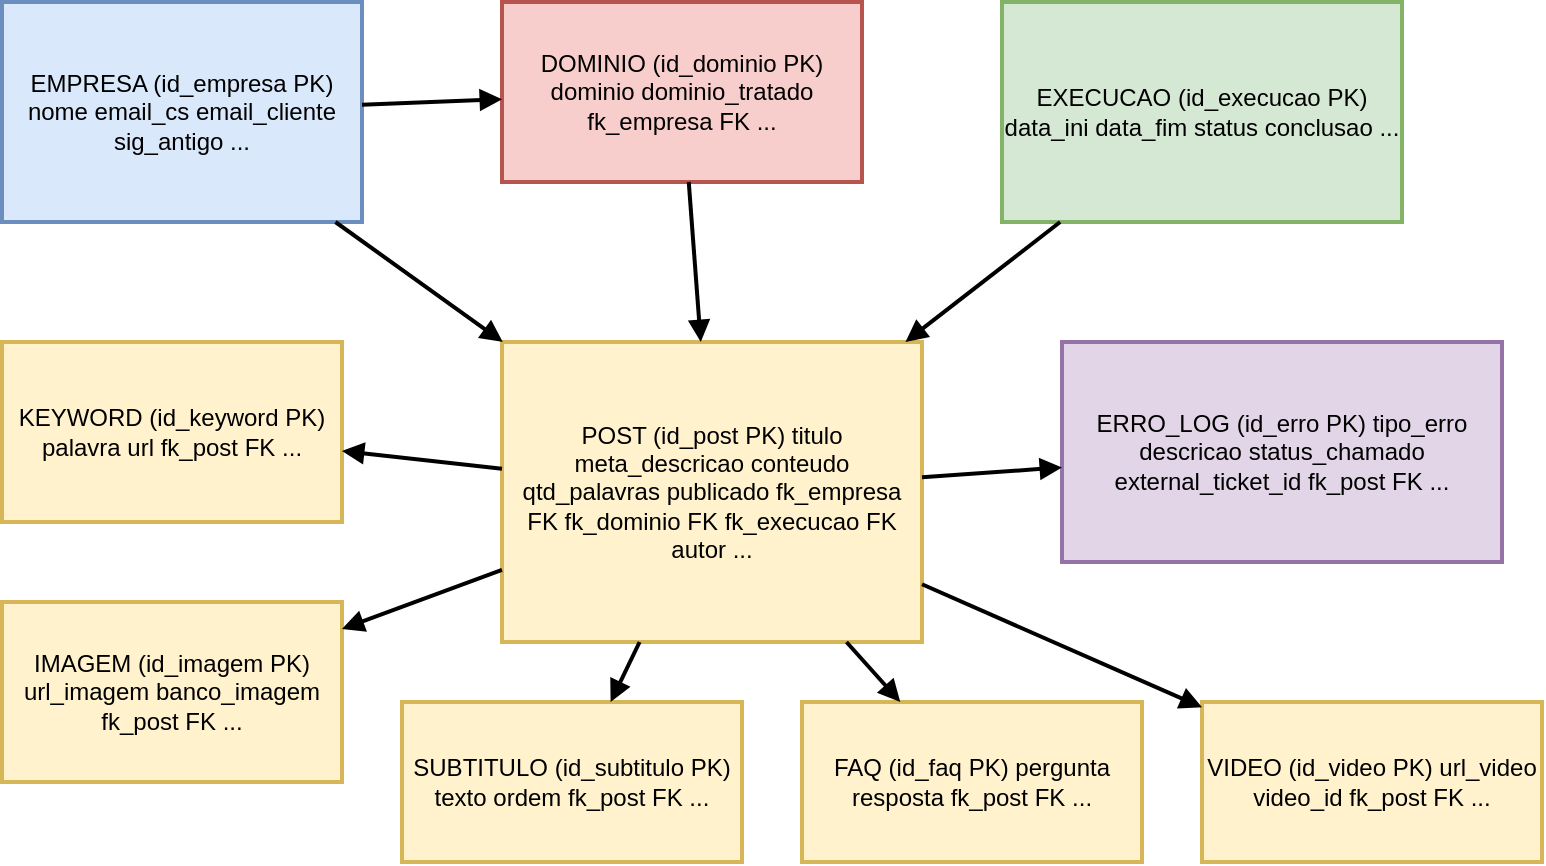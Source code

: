 <mxGraphModel dx="1200" dy="800" grid="1" gridSize="10" guides="1" tooltips="1" connect="1"
 arrows="1" fold="1" page="1" pageScale="1" pageWidth="827" pageHeight="1169" background="#ffffff"
 math="0" shadow="0">
  <root>
    <mxCell id="0"/>
    <mxCell id="1" parent="0"/>

    <!-- ENTIDADE: EMPRESA -->
    <mxCell id="empresa" value="EMPRESA
(id_empresa PK)
nome
email_cs
email_cliente
sig_antigo
..." style="shape=rectangle;whiteSpace=wrap;rounded=0;fillColor=#dae8fc;strokeColor=#6c8ebf;strokeWidth=2;fontSize=12;" vertex="1" parent="1">
      <mxGeometry x="50" y="50" width="180" height="110" as="geometry"/>
    </mxCell>

    <!-- ENTIDADE: DOMINIO -->
    <mxCell id="dominio" value="DOMINIO
(id_dominio PK)
dominio
dominio_tratado
fk_empresa FK
..." style="shape=rectangle;whiteSpace=wrap;rounded=0;fillColor=#f8cecc;strokeColor=#b85450;strokeWidth=2;fontSize=12;" vertex="1" parent="1">
      <mxGeometry x="300" y="50" width="180" height="90" as="geometry"/>
    </mxCell>

    <!-- ENTIDADE: EXECUCAO -->
    <mxCell id="execucao" value="EXECUCAO
(id_execucao PK)
data_ini
data_fim
status
conclusao
..." style="shape=rectangle;whiteSpace=wrap;rounded=0;fillColor=#d5e8d4;strokeColor=#82b366;strokeWidth=2;fontSize=12;" vertex="1" parent="1">
      <mxGeometry x="550" y="50" width="200" height="110" as="geometry"/>
    </mxCell>

    <!-- ENTIDADE: POST -->
    <mxCell id="post" value="POST
(id_post PK)
titulo
meta_descricao
conteudo
qtd_palavras
publicado
fk_empresa FK
fk_dominio FK
fk_execucao FK
autor
..." style="shape=rectangle;whiteSpace=wrap;rounded=0;fillColor=#fff2cc;strokeColor=#d6b656;strokeWidth=2;fontSize=12;" vertex="1" parent="1">
      <mxGeometry x="300" y="220" width="210" height="150" as="geometry"/>
    </mxCell>

    <!-- ENTIDADE: ERRO_LOG -->
    <mxCell id="erro_log" value="ERRO_LOG
(id_erro PK)
tipo_erro
descricao
status_chamado
external_ticket_id
fk_post FK
..." style="shape=rectangle;whiteSpace=wrap;rounded=0;fillColor=#e1d5e7;strokeColor=#9673a6;strokeWidth=2;fontSize=12;" vertex="1" parent="1">
      <mxGeometry x="580" y="220" width="220" height="110" as="geometry"/>
    </mxCell>

    <!-- ENTIDADE: KEYWORD -->
    <mxCell id="keyword" value="KEYWORD
(id_keyword PK)
palavra
url
fk_post FK
..." style="shape=rectangle;whiteSpace=wrap;rounded=0;fillColor=#fff2cc;strokeColor=#d6b656;strokeWidth=2;fontSize=12;" vertex="1" parent="1">
      <mxGeometry x="50" y="220" width="170" height="90" as="geometry"/>
    </mxCell>

    <!-- ENTIDADE: IMAGEM -->
    <mxCell id="imagem" value="IMAGEM
(id_imagem PK)
url_imagem
banco_imagem
fk_post FK
..." style="shape=rectangle;whiteSpace=wrap;rounded=0;fillColor=#fff2cc;strokeColor=#d6b656;strokeWidth=2;fontSize=12;" vertex="1" parent="1">
      <mxGeometry x="50" y="350" width="170" height="90" as="geometry"/>
    </mxCell>

    <!-- ENTIDADE: SUBTITULO -->
    <mxCell id="subtitulo" value="SUBTITULO
(id_subtitulo PK)
texto
ordem
fk_post FK
..." style="shape=rectangle;whiteSpace=wrap;rounded=0;fillColor=#fff2cc;strokeColor=#d6b656;strokeWidth=2;fontSize=12;" vertex="1" parent="1">
      <mxGeometry x="250" y="400" width="170" height="80" as="geometry"/>
    </mxCell>

    <!-- ENTIDADE: FAQ -->
    <mxCell id="faq" value="FAQ
(id_faq PK)
pergunta
resposta
fk_post FK
..." style="shape=rectangle;whiteSpace=wrap;rounded=0;fillColor=#fff2cc;strokeColor=#d6b656;strokeWidth=2;fontSize=12;" vertex="1" parent="1">
      <mxGeometry x="450" y="400" width="170" height="80" as="geometry"/>
    </mxCell>

    <!-- ENTIDADE: VIDEO -->
    <mxCell id="video" value="VIDEO
(id_video PK)
url_video
video_id
fk_post FK
..." style="shape=rectangle;whiteSpace=wrap;rounded=0;fillColor=#fff2cc;strokeColor=#d6b656;strokeWidth=2;fontSize=12;" vertex="1" parent="1">
      <mxGeometry x="650" y="400" width="170" height="80" as="geometry"/>
    </mxCell>

    <!-- RELACIONAMENTO: EMPRESA - DOMINIO (1:N) -->
    <mxCell id="edge-empresa-dominio" edge="1" parent="1" source="empresa" target="dominio"
            style="endArrow=block;endFill=1;strokeWidth=2;">
      <mxGeometry relative="1" as="geometry"/>
    </mxCell>

    <!-- RELACIONAMENTO: EMPRESA - POST (1:N) -->
    <mxCell id="edge-empresa-post" edge="1" parent="1" source="empresa" target="post"
            style="endArrow=block;endFill=1;strokeWidth=2;">
      <mxGeometry relative="1" as="geometry"/>
    </mxCell>

    <!-- RELACIONAMENTO: DOMINIO - POST (1:N) -->
    <mxCell id="edge-dominio-post" edge="1" parent="1" source="dominio" target="post"
            style="endArrow=block;endFill=1;strokeWidth=2;">
      <mxGeometry relative="1" as="geometry"/>
    </mxCell>

    <!-- RELACIONAMENTO: EXECUCAO - POST (1:N) -->
    <mxCell id="edge-execucao-post" edge="1" parent="1" source="execucao" target="post"
            style="endArrow=block;endFill=1;strokeWidth=2;">
      <mxGeometry relative="1" as="geometry"/>
    </mxCell>

    <!-- RELACIONAMENTO: POST - ERRO_LOG (1:N) -->
    <mxCell id="edge-post-erro" edge="1" parent="1" source="post" target="erro_log"
            style="endArrow=block;endFill=1;strokeWidth=2;">
      <mxGeometry relative="1" as="geometry"/>
    </mxCell>

    <!-- RELACIONAMENTO: POST - KEYWORD (1:N) -->
    <mxCell id="edge-post-keyword" edge="1" parent="1" source="post" target="keyword"
            style="endArrow=block;endFill=1;strokeWidth=2;">
      <mxGeometry relative="1" as="geometry"/>
    </mxCell>

    <!-- RELACIONAMENTO: POST - IMAGEM (1:N) -->
    <mxCell id="edge-post-imagem" edge="1" parent="1" source="post" target="imagem"
            style="endArrow=block;endFill=1;strokeWidth=2;">
      <mxGeometry relative="1" as="geometry"/>
    </mxCell>

    <!-- RELACIONAMENTO: POST - SUBTITULO (1:N) -->
    <mxCell id="edge-post-subtitulo" edge="1" parent="1" source="post" target="subtitulo"
            style="endArrow=block;endFill=1;strokeWidth=2;">
      <mxGeometry relative="1" as="geometry"/>
    </mxCell>

    <!-- RELACIONAMENTO: POST - FAQ (1:N) -->
    <mxCell id="edge-post-faq" edge="1" parent="1" source="post" target="faq"
            style="endArrow=block;endFill=1;strokeWidth=2;">
      <mxGeometry relative="1" as="geometry"/>
    </mxCell>

    <!-- RELACIONAMENTO: POST - VIDEO (1:N) -->
    <mxCell id="edge-post-video" edge="1" parent="1" source="post" target="video"
            style="endArrow=block;endFill=1;strokeWidth=2;">
      <mxGeometry relative="1" as="geometry"/>
    </mxCell>

  </root>
</mxGraphModel>
